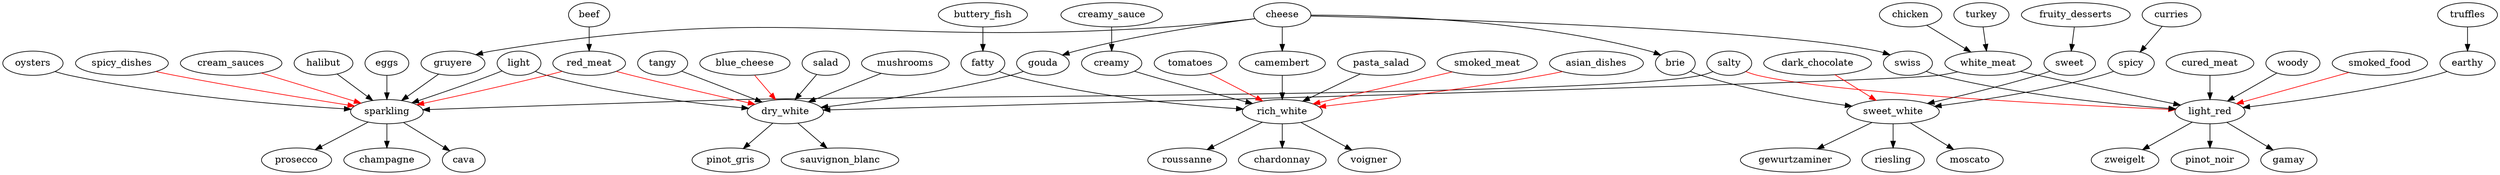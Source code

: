 digraph G {
    sparkling -> champagne;
    sparkling  -> cava ;
    sparkling ->  prosecco;
    light -> sparkling;
    salty -> sparkling;
    cheese -> gruyere;  
    gruyere -> sparkling;
    halibut -> sparkling;
    eggs -> sparkling;
    oysters -> sparkling;
    red_meat -> sparkling[color=red];
    spicy_dishes -> sparkling[color=red];
    cream_sauces -> sparkling[color=red];
    dry_white -> pinot_gris;
    dry_white -> sauvignon_blanc;
    light -> dry_white;
    tangy -> dry_white;
    red_meat -> dry_white[color=red];
    blue_cheese -> dry_white[color=red];
    cheese -> gouda;
    gouda -> dry_white;
    white_meat -> dry_white;
    salad -> dry_white;
    mushrooms -> dry_white;
    chicken -> white_meat ;    
    beef -> red_meat;
    turkey -> white_meat;
    rich_white -> chardonnay;
    rich_white -> voigner;
    rich_white -> roussanne;
    fatty -> rich_white;
    creamy -> rich_white;
    creamy_sauce -> creamy; 
    buttery_fish -> fatty;
    pasta_salad -> rich_white;
    camembert -> rich_white;
    cheese -> camembert;
    smoked_meat -> rich_white[color=red];
    asian_dishes -> rich_white[color=red];
    tomatoes -> rich_white[color=red];
    sweet_white -> riesling;
    sweet_white -> moscato;
    sweet_white -> gewurtzaminer;
    spicy -> sweet_white;
    sweet -> sweet_white;
    curries -> spicy;
    fruity_desserts -> sweet;
    cheese -> brie;
    brie -> sweet_white;
    dark_chocolate -> sweet_white[color=red];
    light_red -> pinot_noir;
    light_red -> gamay  ;
    light_red -> zweigelt;
    white_meat -> light_red;
    cured_meat -> light_red;
    cheese -> swiss;
    swiss -> light_red;
    earthy -> light_red;
    woody -> light_red;
    truffles -> earthy;
    salty -> light_red[color=red];
    smoked_food -> light_red[color=red]; 
    
}
